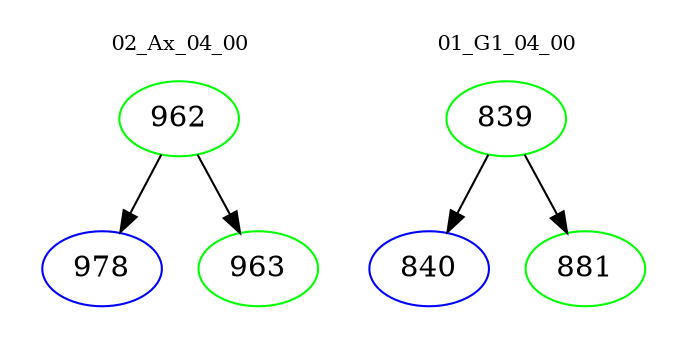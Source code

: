 digraph{
subgraph cluster_0 {
color = white
label = "02_Ax_04_00";
fontsize=10;
T0_962 [label="962", color="green"]
T0_962 -> T0_978 [color="black"]
T0_978 [label="978", color="blue"]
T0_962 -> T0_963 [color="black"]
T0_963 [label="963", color="green"]
}
subgraph cluster_1 {
color = white
label = "01_G1_04_00";
fontsize=10;
T1_839 [label="839", color="green"]
T1_839 -> T1_840 [color="black"]
T1_840 [label="840", color="blue"]
T1_839 -> T1_881 [color="black"]
T1_881 [label="881", color="green"]
}
}
